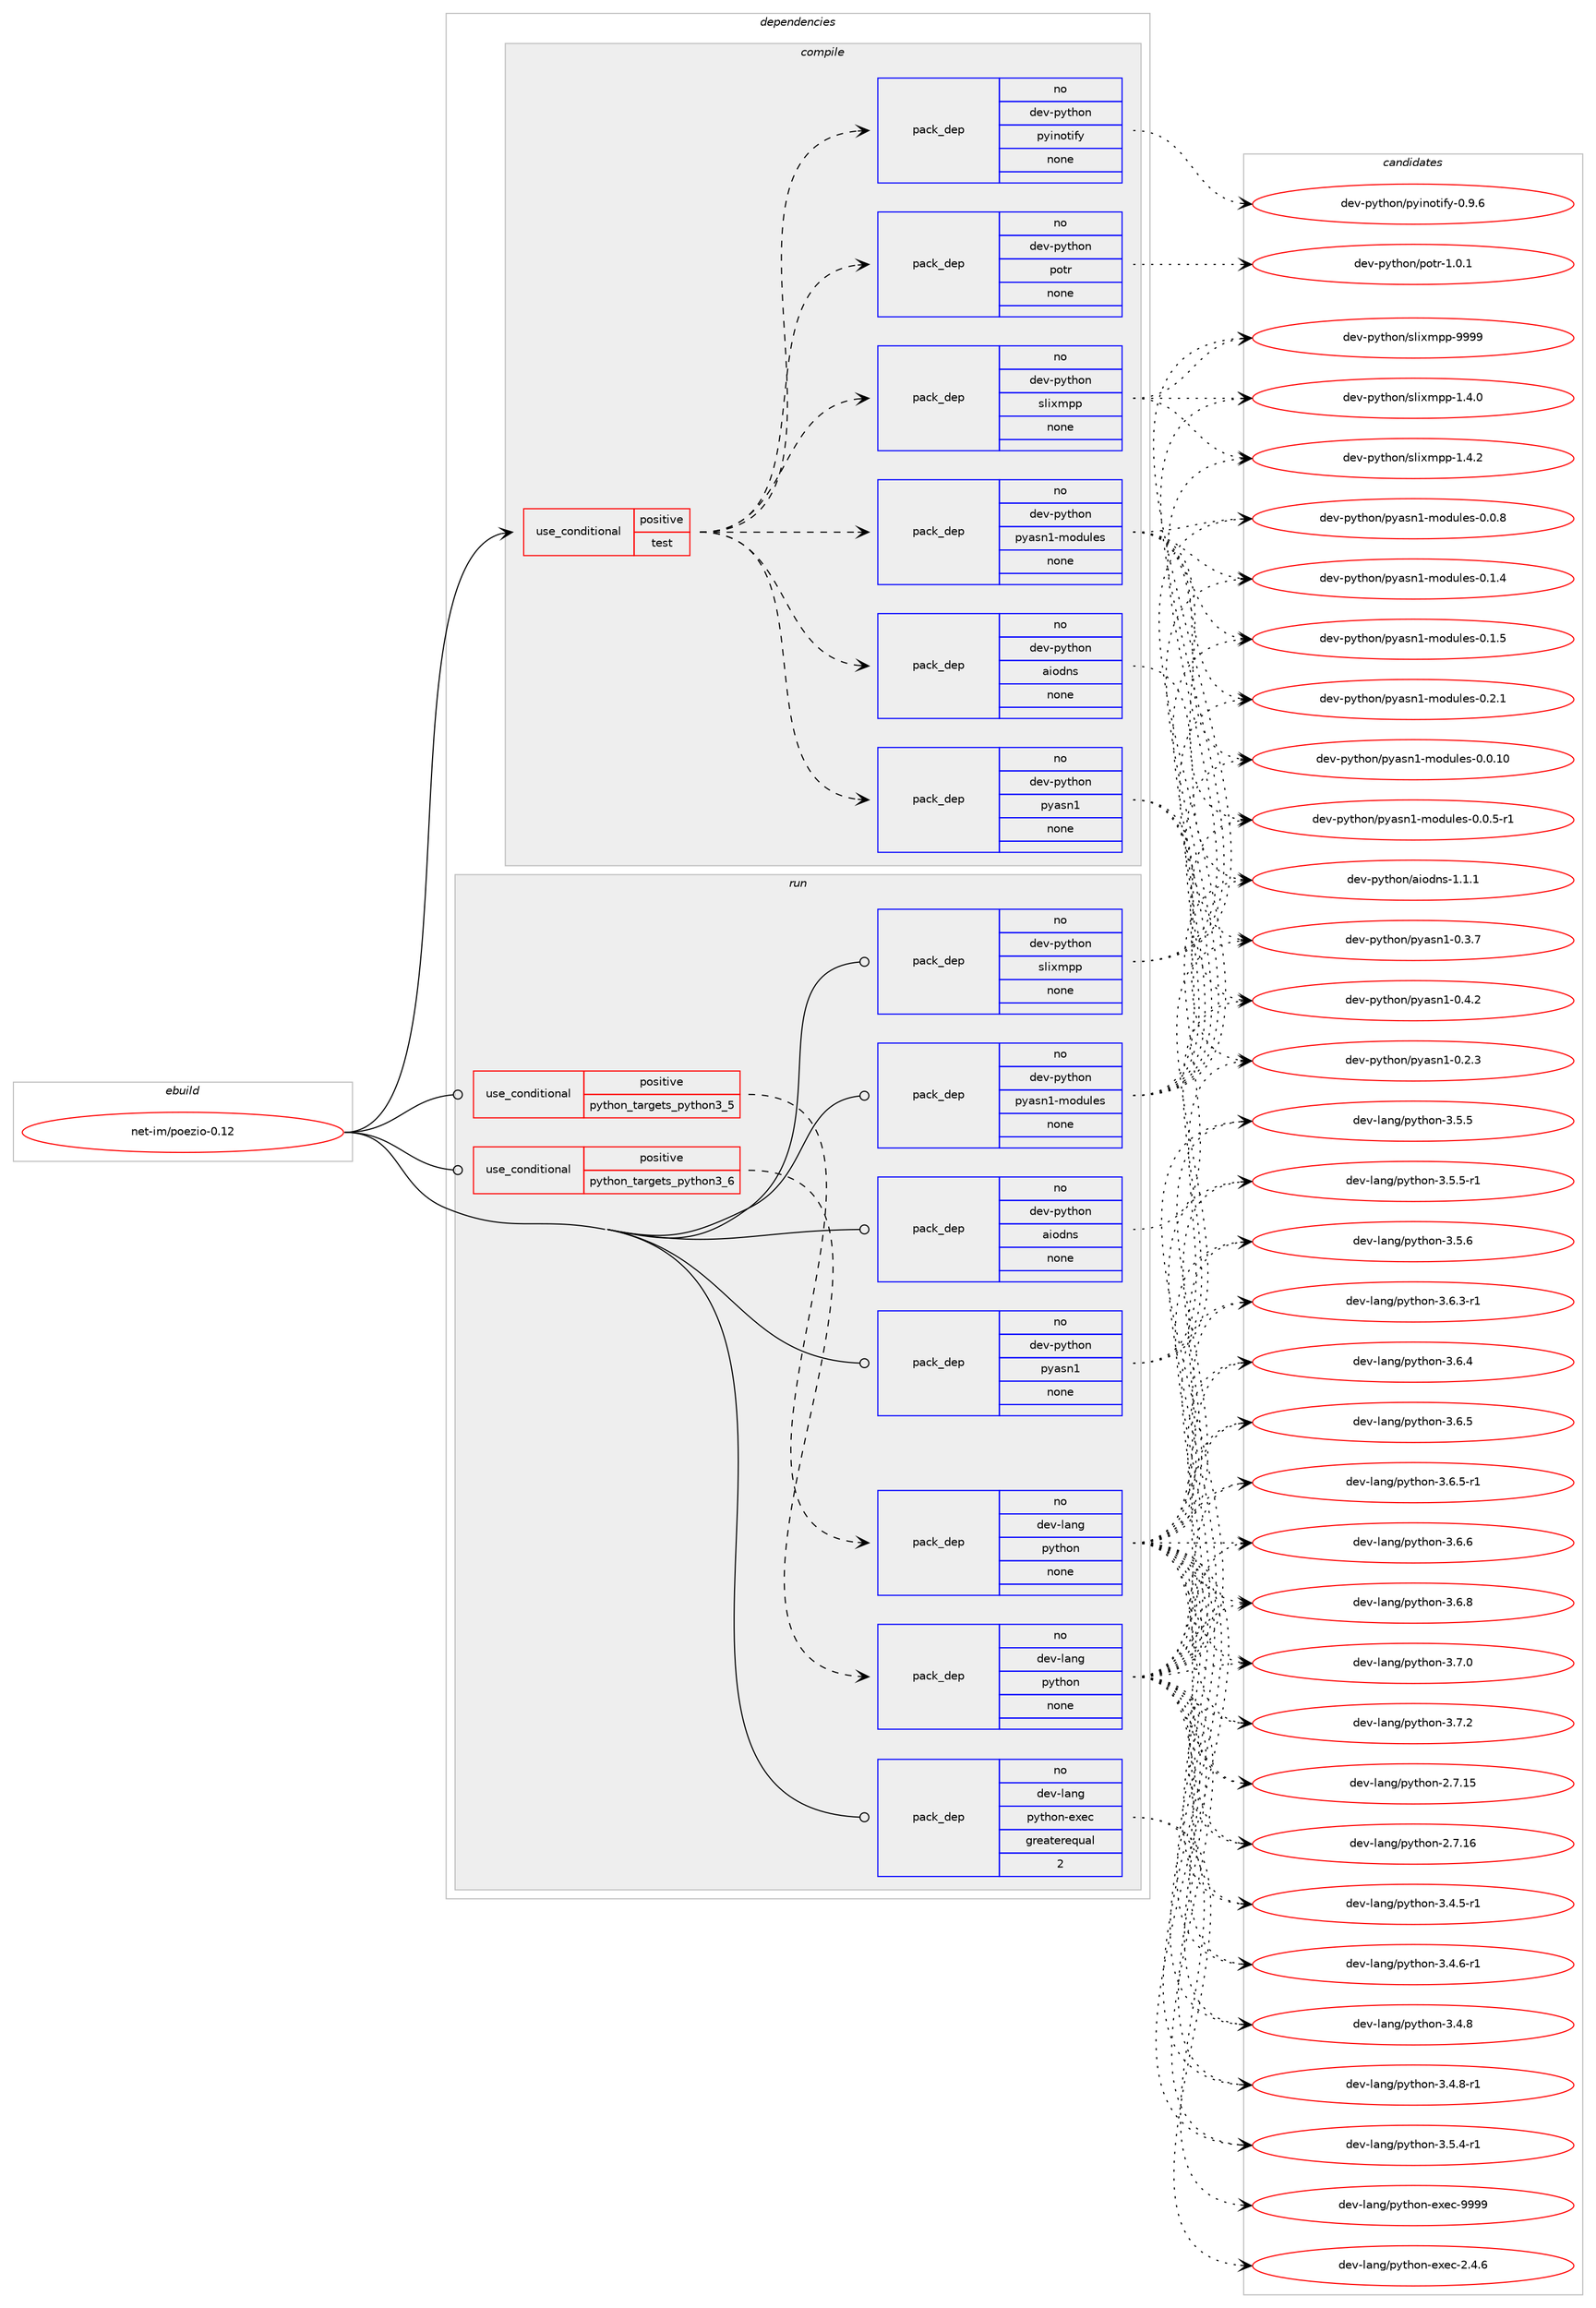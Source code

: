 digraph prolog {

# *************
# Graph options
# *************

newrank=true;
concentrate=true;
compound=true;
graph [rankdir=LR,fontname=Helvetica,fontsize=10,ranksep=1.5];#, ranksep=2.5, nodesep=0.2];
edge  [arrowhead=vee];
node  [fontname=Helvetica,fontsize=10];

# **********
# The ebuild
# **********

subgraph cluster_leftcol {
color=gray;
rank=same;
label=<<i>ebuild</i>>;
id [label="net-im/poezio-0.12", color=red, width=4, href="../net-im/poezio-0.12.svg"];
}

# ****************
# The dependencies
# ****************

subgraph cluster_midcol {
color=gray;
label=<<i>dependencies</i>>;
subgraph cluster_compile {
fillcolor="#eeeeee";
style=filled;
label=<<i>compile</i>>;
subgraph cond445111 {
dependency1655366 [label=<<TABLE BORDER="0" CELLBORDER="1" CELLSPACING="0" CELLPADDING="4"><TR><TD ROWSPAN="3" CELLPADDING="10">use_conditional</TD></TR><TR><TD>positive</TD></TR><TR><TD>test</TD></TR></TABLE>>, shape=none, color=red];
subgraph pack1183421 {
dependency1655367 [label=<<TABLE BORDER="0" CELLBORDER="1" CELLSPACING="0" CELLPADDING="4" WIDTH="220"><TR><TD ROWSPAN="6" CELLPADDING="30">pack_dep</TD></TR><TR><TD WIDTH="110">no</TD></TR><TR><TD>dev-python</TD></TR><TR><TD>aiodns</TD></TR><TR><TD>none</TD></TR><TR><TD></TD></TR></TABLE>>, shape=none, color=blue];
}
dependency1655366:e -> dependency1655367:w [weight=20,style="dashed",arrowhead="vee"];
subgraph pack1183422 {
dependency1655368 [label=<<TABLE BORDER="0" CELLBORDER="1" CELLSPACING="0" CELLPADDING="4" WIDTH="220"><TR><TD ROWSPAN="6" CELLPADDING="30">pack_dep</TD></TR><TR><TD WIDTH="110">no</TD></TR><TR><TD>dev-python</TD></TR><TR><TD>pyasn1-modules</TD></TR><TR><TD>none</TD></TR><TR><TD></TD></TR></TABLE>>, shape=none, color=blue];
}
dependency1655366:e -> dependency1655368:w [weight=20,style="dashed",arrowhead="vee"];
subgraph pack1183423 {
dependency1655369 [label=<<TABLE BORDER="0" CELLBORDER="1" CELLSPACING="0" CELLPADDING="4" WIDTH="220"><TR><TD ROWSPAN="6" CELLPADDING="30">pack_dep</TD></TR><TR><TD WIDTH="110">no</TD></TR><TR><TD>dev-python</TD></TR><TR><TD>pyasn1</TD></TR><TR><TD>none</TD></TR><TR><TD></TD></TR></TABLE>>, shape=none, color=blue];
}
dependency1655366:e -> dependency1655369:w [weight=20,style="dashed",arrowhead="vee"];
subgraph pack1183424 {
dependency1655370 [label=<<TABLE BORDER="0" CELLBORDER="1" CELLSPACING="0" CELLPADDING="4" WIDTH="220"><TR><TD ROWSPAN="6" CELLPADDING="30">pack_dep</TD></TR><TR><TD WIDTH="110">no</TD></TR><TR><TD>dev-python</TD></TR><TR><TD>slixmpp</TD></TR><TR><TD>none</TD></TR><TR><TD></TD></TR></TABLE>>, shape=none, color=blue];
}
dependency1655366:e -> dependency1655370:w [weight=20,style="dashed",arrowhead="vee"];
subgraph pack1183425 {
dependency1655371 [label=<<TABLE BORDER="0" CELLBORDER="1" CELLSPACING="0" CELLPADDING="4" WIDTH="220"><TR><TD ROWSPAN="6" CELLPADDING="30">pack_dep</TD></TR><TR><TD WIDTH="110">no</TD></TR><TR><TD>dev-python</TD></TR><TR><TD>potr</TD></TR><TR><TD>none</TD></TR><TR><TD></TD></TR></TABLE>>, shape=none, color=blue];
}
dependency1655366:e -> dependency1655371:w [weight=20,style="dashed",arrowhead="vee"];
subgraph pack1183426 {
dependency1655372 [label=<<TABLE BORDER="0" CELLBORDER="1" CELLSPACING="0" CELLPADDING="4" WIDTH="220"><TR><TD ROWSPAN="6" CELLPADDING="30">pack_dep</TD></TR><TR><TD WIDTH="110">no</TD></TR><TR><TD>dev-python</TD></TR><TR><TD>pyinotify</TD></TR><TR><TD>none</TD></TR><TR><TD></TD></TR></TABLE>>, shape=none, color=blue];
}
dependency1655366:e -> dependency1655372:w [weight=20,style="dashed",arrowhead="vee"];
}
id:e -> dependency1655366:w [weight=20,style="solid",arrowhead="vee"];
}
subgraph cluster_compileandrun {
fillcolor="#eeeeee";
style=filled;
label=<<i>compile and run</i>>;
}
subgraph cluster_run {
fillcolor="#eeeeee";
style=filled;
label=<<i>run</i>>;
subgraph cond445112 {
dependency1655373 [label=<<TABLE BORDER="0" CELLBORDER="1" CELLSPACING="0" CELLPADDING="4"><TR><TD ROWSPAN="3" CELLPADDING="10">use_conditional</TD></TR><TR><TD>positive</TD></TR><TR><TD>python_targets_python3_5</TD></TR></TABLE>>, shape=none, color=red];
subgraph pack1183427 {
dependency1655374 [label=<<TABLE BORDER="0" CELLBORDER="1" CELLSPACING="0" CELLPADDING="4" WIDTH="220"><TR><TD ROWSPAN="6" CELLPADDING="30">pack_dep</TD></TR><TR><TD WIDTH="110">no</TD></TR><TR><TD>dev-lang</TD></TR><TR><TD>python</TD></TR><TR><TD>none</TD></TR><TR><TD></TD></TR></TABLE>>, shape=none, color=blue];
}
dependency1655373:e -> dependency1655374:w [weight=20,style="dashed",arrowhead="vee"];
}
id:e -> dependency1655373:w [weight=20,style="solid",arrowhead="odot"];
subgraph cond445113 {
dependency1655375 [label=<<TABLE BORDER="0" CELLBORDER="1" CELLSPACING="0" CELLPADDING="4"><TR><TD ROWSPAN="3" CELLPADDING="10">use_conditional</TD></TR><TR><TD>positive</TD></TR><TR><TD>python_targets_python3_6</TD></TR></TABLE>>, shape=none, color=red];
subgraph pack1183428 {
dependency1655376 [label=<<TABLE BORDER="0" CELLBORDER="1" CELLSPACING="0" CELLPADDING="4" WIDTH="220"><TR><TD ROWSPAN="6" CELLPADDING="30">pack_dep</TD></TR><TR><TD WIDTH="110">no</TD></TR><TR><TD>dev-lang</TD></TR><TR><TD>python</TD></TR><TR><TD>none</TD></TR><TR><TD></TD></TR></TABLE>>, shape=none, color=blue];
}
dependency1655375:e -> dependency1655376:w [weight=20,style="dashed",arrowhead="vee"];
}
id:e -> dependency1655375:w [weight=20,style="solid",arrowhead="odot"];
subgraph pack1183429 {
dependency1655377 [label=<<TABLE BORDER="0" CELLBORDER="1" CELLSPACING="0" CELLPADDING="4" WIDTH="220"><TR><TD ROWSPAN="6" CELLPADDING="30">pack_dep</TD></TR><TR><TD WIDTH="110">no</TD></TR><TR><TD>dev-lang</TD></TR><TR><TD>python-exec</TD></TR><TR><TD>greaterequal</TD></TR><TR><TD>2</TD></TR></TABLE>>, shape=none, color=blue];
}
id:e -> dependency1655377:w [weight=20,style="solid",arrowhead="odot"];
subgraph pack1183430 {
dependency1655378 [label=<<TABLE BORDER="0" CELLBORDER="1" CELLSPACING="0" CELLPADDING="4" WIDTH="220"><TR><TD ROWSPAN="6" CELLPADDING="30">pack_dep</TD></TR><TR><TD WIDTH="110">no</TD></TR><TR><TD>dev-python</TD></TR><TR><TD>aiodns</TD></TR><TR><TD>none</TD></TR><TR><TD></TD></TR></TABLE>>, shape=none, color=blue];
}
id:e -> dependency1655378:w [weight=20,style="solid",arrowhead="odot"];
subgraph pack1183431 {
dependency1655379 [label=<<TABLE BORDER="0" CELLBORDER="1" CELLSPACING="0" CELLPADDING="4" WIDTH="220"><TR><TD ROWSPAN="6" CELLPADDING="30">pack_dep</TD></TR><TR><TD WIDTH="110">no</TD></TR><TR><TD>dev-python</TD></TR><TR><TD>pyasn1</TD></TR><TR><TD>none</TD></TR><TR><TD></TD></TR></TABLE>>, shape=none, color=blue];
}
id:e -> dependency1655379:w [weight=20,style="solid",arrowhead="odot"];
subgraph pack1183432 {
dependency1655380 [label=<<TABLE BORDER="0" CELLBORDER="1" CELLSPACING="0" CELLPADDING="4" WIDTH="220"><TR><TD ROWSPAN="6" CELLPADDING="30">pack_dep</TD></TR><TR><TD WIDTH="110">no</TD></TR><TR><TD>dev-python</TD></TR><TR><TD>pyasn1-modules</TD></TR><TR><TD>none</TD></TR><TR><TD></TD></TR></TABLE>>, shape=none, color=blue];
}
id:e -> dependency1655380:w [weight=20,style="solid",arrowhead="odot"];
subgraph pack1183433 {
dependency1655381 [label=<<TABLE BORDER="0" CELLBORDER="1" CELLSPACING="0" CELLPADDING="4" WIDTH="220"><TR><TD ROWSPAN="6" CELLPADDING="30">pack_dep</TD></TR><TR><TD WIDTH="110">no</TD></TR><TR><TD>dev-python</TD></TR><TR><TD>slixmpp</TD></TR><TR><TD>none</TD></TR><TR><TD></TD></TR></TABLE>>, shape=none, color=blue];
}
id:e -> dependency1655381:w [weight=20,style="solid",arrowhead="odot"];
}
}

# **************
# The candidates
# **************

subgraph cluster_choices {
rank=same;
color=gray;
label=<<i>candidates</i>>;

subgraph choice1183421 {
color=black;
nodesep=1;
choice100101118451121211161041111104797105111100110115454946494649 [label="dev-python/aiodns-1.1.1", color=red, width=4,href="../dev-python/aiodns-1.1.1.svg"];
dependency1655367:e -> choice100101118451121211161041111104797105111100110115454946494649:w [style=dotted,weight="100"];
}
subgraph choice1183422 {
color=black;
nodesep=1;
choice100101118451121211161041111104711212197115110494510911110011710810111545484648464948 [label="dev-python/pyasn1-modules-0.0.10", color=red, width=4,href="../dev-python/pyasn1-modules-0.0.10.svg"];
choice10010111845112121116104111110471121219711511049451091111001171081011154548464846534511449 [label="dev-python/pyasn1-modules-0.0.5-r1", color=red, width=4,href="../dev-python/pyasn1-modules-0.0.5-r1.svg"];
choice1001011184511212111610411111047112121971151104945109111100117108101115454846484656 [label="dev-python/pyasn1-modules-0.0.8", color=red, width=4,href="../dev-python/pyasn1-modules-0.0.8.svg"];
choice1001011184511212111610411111047112121971151104945109111100117108101115454846494652 [label="dev-python/pyasn1-modules-0.1.4", color=red, width=4,href="../dev-python/pyasn1-modules-0.1.4.svg"];
choice1001011184511212111610411111047112121971151104945109111100117108101115454846494653 [label="dev-python/pyasn1-modules-0.1.5", color=red, width=4,href="../dev-python/pyasn1-modules-0.1.5.svg"];
choice1001011184511212111610411111047112121971151104945109111100117108101115454846504649 [label="dev-python/pyasn1-modules-0.2.1", color=red, width=4,href="../dev-python/pyasn1-modules-0.2.1.svg"];
dependency1655368:e -> choice100101118451121211161041111104711212197115110494510911110011710810111545484648464948:w [style=dotted,weight="100"];
dependency1655368:e -> choice10010111845112121116104111110471121219711511049451091111001171081011154548464846534511449:w [style=dotted,weight="100"];
dependency1655368:e -> choice1001011184511212111610411111047112121971151104945109111100117108101115454846484656:w [style=dotted,weight="100"];
dependency1655368:e -> choice1001011184511212111610411111047112121971151104945109111100117108101115454846494652:w [style=dotted,weight="100"];
dependency1655368:e -> choice1001011184511212111610411111047112121971151104945109111100117108101115454846494653:w [style=dotted,weight="100"];
dependency1655368:e -> choice1001011184511212111610411111047112121971151104945109111100117108101115454846504649:w [style=dotted,weight="100"];
}
subgraph choice1183423 {
color=black;
nodesep=1;
choice10010111845112121116104111110471121219711511049454846504651 [label="dev-python/pyasn1-0.2.3", color=red, width=4,href="../dev-python/pyasn1-0.2.3.svg"];
choice10010111845112121116104111110471121219711511049454846514655 [label="dev-python/pyasn1-0.3.7", color=red, width=4,href="../dev-python/pyasn1-0.3.7.svg"];
choice10010111845112121116104111110471121219711511049454846524650 [label="dev-python/pyasn1-0.4.2", color=red, width=4,href="../dev-python/pyasn1-0.4.2.svg"];
dependency1655369:e -> choice10010111845112121116104111110471121219711511049454846504651:w [style=dotted,weight="100"];
dependency1655369:e -> choice10010111845112121116104111110471121219711511049454846514655:w [style=dotted,weight="100"];
dependency1655369:e -> choice10010111845112121116104111110471121219711511049454846524650:w [style=dotted,weight="100"];
}
subgraph choice1183424 {
color=black;
nodesep=1;
choice1001011184511212111610411111047115108105120109112112454946524648 [label="dev-python/slixmpp-1.4.0", color=red, width=4,href="../dev-python/slixmpp-1.4.0.svg"];
choice1001011184511212111610411111047115108105120109112112454946524650 [label="dev-python/slixmpp-1.4.2", color=red, width=4,href="../dev-python/slixmpp-1.4.2.svg"];
choice10010111845112121116104111110471151081051201091121124557575757 [label="dev-python/slixmpp-9999", color=red, width=4,href="../dev-python/slixmpp-9999.svg"];
dependency1655370:e -> choice1001011184511212111610411111047115108105120109112112454946524648:w [style=dotted,weight="100"];
dependency1655370:e -> choice1001011184511212111610411111047115108105120109112112454946524650:w [style=dotted,weight="100"];
dependency1655370:e -> choice10010111845112121116104111110471151081051201091121124557575757:w [style=dotted,weight="100"];
}
subgraph choice1183425 {
color=black;
nodesep=1;
choice1001011184511212111610411111047112111116114454946484649 [label="dev-python/potr-1.0.1", color=red, width=4,href="../dev-python/potr-1.0.1.svg"];
dependency1655371:e -> choice1001011184511212111610411111047112111116114454946484649:w [style=dotted,weight="100"];
}
subgraph choice1183426 {
color=black;
nodesep=1;
choice1001011184511212111610411111047112121105110111116105102121454846574654 [label="dev-python/pyinotify-0.9.6", color=red, width=4,href="../dev-python/pyinotify-0.9.6.svg"];
dependency1655372:e -> choice1001011184511212111610411111047112121105110111116105102121454846574654:w [style=dotted,weight="100"];
}
subgraph choice1183427 {
color=black;
nodesep=1;
choice10010111845108971101034711212111610411111045504655464953 [label="dev-lang/python-2.7.15", color=red, width=4,href="../dev-lang/python-2.7.15.svg"];
choice10010111845108971101034711212111610411111045504655464954 [label="dev-lang/python-2.7.16", color=red, width=4,href="../dev-lang/python-2.7.16.svg"];
choice1001011184510897110103471121211161041111104551465246534511449 [label="dev-lang/python-3.4.5-r1", color=red, width=4,href="../dev-lang/python-3.4.5-r1.svg"];
choice1001011184510897110103471121211161041111104551465246544511449 [label="dev-lang/python-3.4.6-r1", color=red, width=4,href="../dev-lang/python-3.4.6-r1.svg"];
choice100101118451089711010347112121116104111110455146524656 [label="dev-lang/python-3.4.8", color=red, width=4,href="../dev-lang/python-3.4.8.svg"];
choice1001011184510897110103471121211161041111104551465246564511449 [label="dev-lang/python-3.4.8-r1", color=red, width=4,href="../dev-lang/python-3.4.8-r1.svg"];
choice1001011184510897110103471121211161041111104551465346524511449 [label="dev-lang/python-3.5.4-r1", color=red, width=4,href="../dev-lang/python-3.5.4-r1.svg"];
choice100101118451089711010347112121116104111110455146534653 [label="dev-lang/python-3.5.5", color=red, width=4,href="../dev-lang/python-3.5.5.svg"];
choice1001011184510897110103471121211161041111104551465346534511449 [label="dev-lang/python-3.5.5-r1", color=red, width=4,href="../dev-lang/python-3.5.5-r1.svg"];
choice100101118451089711010347112121116104111110455146534654 [label="dev-lang/python-3.5.6", color=red, width=4,href="../dev-lang/python-3.5.6.svg"];
choice1001011184510897110103471121211161041111104551465446514511449 [label="dev-lang/python-3.6.3-r1", color=red, width=4,href="../dev-lang/python-3.6.3-r1.svg"];
choice100101118451089711010347112121116104111110455146544652 [label="dev-lang/python-3.6.4", color=red, width=4,href="../dev-lang/python-3.6.4.svg"];
choice100101118451089711010347112121116104111110455146544653 [label="dev-lang/python-3.6.5", color=red, width=4,href="../dev-lang/python-3.6.5.svg"];
choice1001011184510897110103471121211161041111104551465446534511449 [label="dev-lang/python-3.6.5-r1", color=red, width=4,href="../dev-lang/python-3.6.5-r1.svg"];
choice100101118451089711010347112121116104111110455146544654 [label="dev-lang/python-3.6.6", color=red, width=4,href="../dev-lang/python-3.6.6.svg"];
choice100101118451089711010347112121116104111110455146544656 [label="dev-lang/python-3.6.8", color=red, width=4,href="../dev-lang/python-3.6.8.svg"];
choice100101118451089711010347112121116104111110455146554648 [label="dev-lang/python-3.7.0", color=red, width=4,href="../dev-lang/python-3.7.0.svg"];
choice100101118451089711010347112121116104111110455146554650 [label="dev-lang/python-3.7.2", color=red, width=4,href="../dev-lang/python-3.7.2.svg"];
dependency1655374:e -> choice10010111845108971101034711212111610411111045504655464953:w [style=dotted,weight="100"];
dependency1655374:e -> choice10010111845108971101034711212111610411111045504655464954:w [style=dotted,weight="100"];
dependency1655374:e -> choice1001011184510897110103471121211161041111104551465246534511449:w [style=dotted,weight="100"];
dependency1655374:e -> choice1001011184510897110103471121211161041111104551465246544511449:w [style=dotted,weight="100"];
dependency1655374:e -> choice100101118451089711010347112121116104111110455146524656:w [style=dotted,weight="100"];
dependency1655374:e -> choice1001011184510897110103471121211161041111104551465246564511449:w [style=dotted,weight="100"];
dependency1655374:e -> choice1001011184510897110103471121211161041111104551465346524511449:w [style=dotted,weight="100"];
dependency1655374:e -> choice100101118451089711010347112121116104111110455146534653:w [style=dotted,weight="100"];
dependency1655374:e -> choice1001011184510897110103471121211161041111104551465346534511449:w [style=dotted,weight="100"];
dependency1655374:e -> choice100101118451089711010347112121116104111110455146534654:w [style=dotted,weight="100"];
dependency1655374:e -> choice1001011184510897110103471121211161041111104551465446514511449:w [style=dotted,weight="100"];
dependency1655374:e -> choice100101118451089711010347112121116104111110455146544652:w [style=dotted,weight="100"];
dependency1655374:e -> choice100101118451089711010347112121116104111110455146544653:w [style=dotted,weight="100"];
dependency1655374:e -> choice1001011184510897110103471121211161041111104551465446534511449:w [style=dotted,weight="100"];
dependency1655374:e -> choice100101118451089711010347112121116104111110455146544654:w [style=dotted,weight="100"];
dependency1655374:e -> choice100101118451089711010347112121116104111110455146544656:w [style=dotted,weight="100"];
dependency1655374:e -> choice100101118451089711010347112121116104111110455146554648:w [style=dotted,weight="100"];
dependency1655374:e -> choice100101118451089711010347112121116104111110455146554650:w [style=dotted,weight="100"];
}
subgraph choice1183428 {
color=black;
nodesep=1;
choice10010111845108971101034711212111610411111045504655464953 [label="dev-lang/python-2.7.15", color=red, width=4,href="../dev-lang/python-2.7.15.svg"];
choice10010111845108971101034711212111610411111045504655464954 [label="dev-lang/python-2.7.16", color=red, width=4,href="../dev-lang/python-2.7.16.svg"];
choice1001011184510897110103471121211161041111104551465246534511449 [label="dev-lang/python-3.4.5-r1", color=red, width=4,href="../dev-lang/python-3.4.5-r1.svg"];
choice1001011184510897110103471121211161041111104551465246544511449 [label="dev-lang/python-3.4.6-r1", color=red, width=4,href="../dev-lang/python-3.4.6-r1.svg"];
choice100101118451089711010347112121116104111110455146524656 [label="dev-lang/python-3.4.8", color=red, width=4,href="../dev-lang/python-3.4.8.svg"];
choice1001011184510897110103471121211161041111104551465246564511449 [label="dev-lang/python-3.4.8-r1", color=red, width=4,href="../dev-lang/python-3.4.8-r1.svg"];
choice1001011184510897110103471121211161041111104551465346524511449 [label="dev-lang/python-3.5.4-r1", color=red, width=4,href="../dev-lang/python-3.5.4-r1.svg"];
choice100101118451089711010347112121116104111110455146534653 [label="dev-lang/python-3.5.5", color=red, width=4,href="../dev-lang/python-3.5.5.svg"];
choice1001011184510897110103471121211161041111104551465346534511449 [label="dev-lang/python-3.5.5-r1", color=red, width=4,href="../dev-lang/python-3.5.5-r1.svg"];
choice100101118451089711010347112121116104111110455146534654 [label="dev-lang/python-3.5.6", color=red, width=4,href="../dev-lang/python-3.5.6.svg"];
choice1001011184510897110103471121211161041111104551465446514511449 [label="dev-lang/python-3.6.3-r1", color=red, width=4,href="../dev-lang/python-3.6.3-r1.svg"];
choice100101118451089711010347112121116104111110455146544652 [label="dev-lang/python-3.6.4", color=red, width=4,href="../dev-lang/python-3.6.4.svg"];
choice100101118451089711010347112121116104111110455146544653 [label="dev-lang/python-3.6.5", color=red, width=4,href="../dev-lang/python-3.6.5.svg"];
choice1001011184510897110103471121211161041111104551465446534511449 [label="dev-lang/python-3.6.5-r1", color=red, width=4,href="../dev-lang/python-3.6.5-r1.svg"];
choice100101118451089711010347112121116104111110455146544654 [label="dev-lang/python-3.6.6", color=red, width=4,href="../dev-lang/python-3.6.6.svg"];
choice100101118451089711010347112121116104111110455146544656 [label="dev-lang/python-3.6.8", color=red, width=4,href="../dev-lang/python-3.6.8.svg"];
choice100101118451089711010347112121116104111110455146554648 [label="dev-lang/python-3.7.0", color=red, width=4,href="../dev-lang/python-3.7.0.svg"];
choice100101118451089711010347112121116104111110455146554650 [label="dev-lang/python-3.7.2", color=red, width=4,href="../dev-lang/python-3.7.2.svg"];
dependency1655376:e -> choice10010111845108971101034711212111610411111045504655464953:w [style=dotted,weight="100"];
dependency1655376:e -> choice10010111845108971101034711212111610411111045504655464954:w [style=dotted,weight="100"];
dependency1655376:e -> choice1001011184510897110103471121211161041111104551465246534511449:w [style=dotted,weight="100"];
dependency1655376:e -> choice1001011184510897110103471121211161041111104551465246544511449:w [style=dotted,weight="100"];
dependency1655376:e -> choice100101118451089711010347112121116104111110455146524656:w [style=dotted,weight="100"];
dependency1655376:e -> choice1001011184510897110103471121211161041111104551465246564511449:w [style=dotted,weight="100"];
dependency1655376:e -> choice1001011184510897110103471121211161041111104551465346524511449:w [style=dotted,weight="100"];
dependency1655376:e -> choice100101118451089711010347112121116104111110455146534653:w [style=dotted,weight="100"];
dependency1655376:e -> choice1001011184510897110103471121211161041111104551465346534511449:w [style=dotted,weight="100"];
dependency1655376:e -> choice100101118451089711010347112121116104111110455146534654:w [style=dotted,weight="100"];
dependency1655376:e -> choice1001011184510897110103471121211161041111104551465446514511449:w [style=dotted,weight="100"];
dependency1655376:e -> choice100101118451089711010347112121116104111110455146544652:w [style=dotted,weight="100"];
dependency1655376:e -> choice100101118451089711010347112121116104111110455146544653:w [style=dotted,weight="100"];
dependency1655376:e -> choice1001011184510897110103471121211161041111104551465446534511449:w [style=dotted,weight="100"];
dependency1655376:e -> choice100101118451089711010347112121116104111110455146544654:w [style=dotted,weight="100"];
dependency1655376:e -> choice100101118451089711010347112121116104111110455146544656:w [style=dotted,weight="100"];
dependency1655376:e -> choice100101118451089711010347112121116104111110455146554648:w [style=dotted,weight="100"];
dependency1655376:e -> choice100101118451089711010347112121116104111110455146554650:w [style=dotted,weight="100"];
}
subgraph choice1183429 {
color=black;
nodesep=1;
choice1001011184510897110103471121211161041111104510112010199455046524654 [label="dev-lang/python-exec-2.4.6", color=red, width=4,href="../dev-lang/python-exec-2.4.6.svg"];
choice10010111845108971101034711212111610411111045101120101994557575757 [label="dev-lang/python-exec-9999", color=red, width=4,href="../dev-lang/python-exec-9999.svg"];
dependency1655377:e -> choice1001011184510897110103471121211161041111104510112010199455046524654:w [style=dotted,weight="100"];
dependency1655377:e -> choice10010111845108971101034711212111610411111045101120101994557575757:w [style=dotted,weight="100"];
}
subgraph choice1183430 {
color=black;
nodesep=1;
choice100101118451121211161041111104797105111100110115454946494649 [label="dev-python/aiodns-1.1.1", color=red, width=4,href="../dev-python/aiodns-1.1.1.svg"];
dependency1655378:e -> choice100101118451121211161041111104797105111100110115454946494649:w [style=dotted,weight="100"];
}
subgraph choice1183431 {
color=black;
nodesep=1;
choice10010111845112121116104111110471121219711511049454846504651 [label="dev-python/pyasn1-0.2.3", color=red, width=4,href="../dev-python/pyasn1-0.2.3.svg"];
choice10010111845112121116104111110471121219711511049454846514655 [label="dev-python/pyasn1-0.3.7", color=red, width=4,href="../dev-python/pyasn1-0.3.7.svg"];
choice10010111845112121116104111110471121219711511049454846524650 [label="dev-python/pyasn1-0.4.2", color=red, width=4,href="../dev-python/pyasn1-0.4.2.svg"];
dependency1655379:e -> choice10010111845112121116104111110471121219711511049454846504651:w [style=dotted,weight="100"];
dependency1655379:e -> choice10010111845112121116104111110471121219711511049454846514655:w [style=dotted,weight="100"];
dependency1655379:e -> choice10010111845112121116104111110471121219711511049454846524650:w [style=dotted,weight="100"];
}
subgraph choice1183432 {
color=black;
nodesep=1;
choice100101118451121211161041111104711212197115110494510911110011710810111545484648464948 [label="dev-python/pyasn1-modules-0.0.10", color=red, width=4,href="../dev-python/pyasn1-modules-0.0.10.svg"];
choice10010111845112121116104111110471121219711511049451091111001171081011154548464846534511449 [label="dev-python/pyasn1-modules-0.0.5-r1", color=red, width=4,href="../dev-python/pyasn1-modules-0.0.5-r1.svg"];
choice1001011184511212111610411111047112121971151104945109111100117108101115454846484656 [label="dev-python/pyasn1-modules-0.0.8", color=red, width=4,href="../dev-python/pyasn1-modules-0.0.8.svg"];
choice1001011184511212111610411111047112121971151104945109111100117108101115454846494652 [label="dev-python/pyasn1-modules-0.1.4", color=red, width=4,href="../dev-python/pyasn1-modules-0.1.4.svg"];
choice1001011184511212111610411111047112121971151104945109111100117108101115454846494653 [label="dev-python/pyasn1-modules-0.1.5", color=red, width=4,href="../dev-python/pyasn1-modules-0.1.5.svg"];
choice1001011184511212111610411111047112121971151104945109111100117108101115454846504649 [label="dev-python/pyasn1-modules-0.2.1", color=red, width=4,href="../dev-python/pyasn1-modules-0.2.1.svg"];
dependency1655380:e -> choice100101118451121211161041111104711212197115110494510911110011710810111545484648464948:w [style=dotted,weight="100"];
dependency1655380:e -> choice10010111845112121116104111110471121219711511049451091111001171081011154548464846534511449:w [style=dotted,weight="100"];
dependency1655380:e -> choice1001011184511212111610411111047112121971151104945109111100117108101115454846484656:w [style=dotted,weight="100"];
dependency1655380:e -> choice1001011184511212111610411111047112121971151104945109111100117108101115454846494652:w [style=dotted,weight="100"];
dependency1655380:e -> choice1001011184511212111610411111047112121971151104945109111100117108101115454846494653:w [style=dotted,weight="100"];
dependency1655380:e -> choice1001011184511212111610411111047112121971151104945109111100117108101115454846504649:w [style=dotted,weight="100"];
}
subgraph choice1183433 {
color=black;
nodesep=1;
choice1001011184511212111610411111047115108105120109112112454946524648 [label="dev-python/slixmpp-1.4.0", color=red, width=4,href="../dev-python/slixmpp-1.4.0.svg"];
choice1001011184511212111610411111047115108105120109112112454946524650 [label="dev-python/slixmpp-1.4.2", color=red, width=4,href="../dev-python/slixmpp-1.4.2.svg"];
choice10010111845112121116104111110471151081051201091121124557575757 [label="dev-python/slixmpp-9999", color=red, width=4,href="../dev-python/slixmpp-9999.svg"];
dependency1655381:e -> choice1001011184511212111610411111047115108105120109112112454946524648:w [style=dotted,weight="100"];
dependency1655381:e -> choice1001011184511212111610411111047115108105120109112112454946524650:w [style=dotted,weight="100"];
dependency1655381:e -> choice10010111845112121116104111110471151081051201091121124557575757:w [style=dotted,weight="100"];
}
}

}
